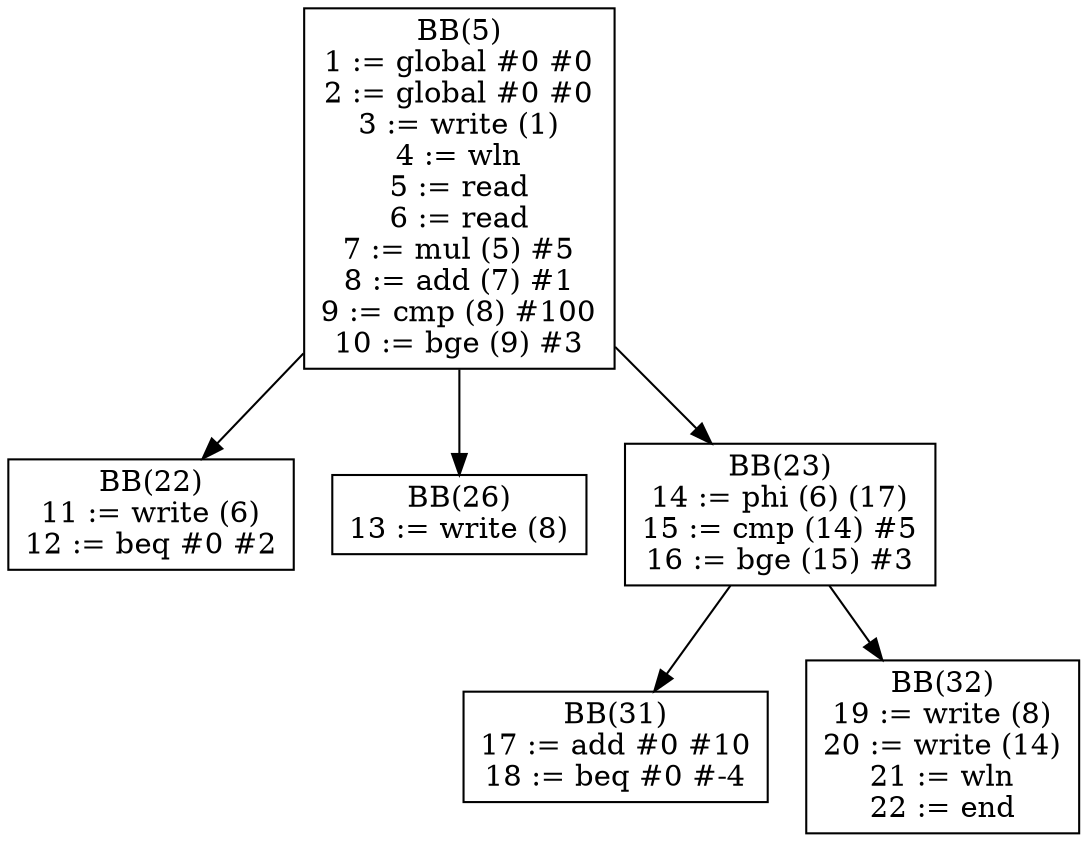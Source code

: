 digraph dom {
BB5[shape = box, label = "BB(5)\n" + "1 := global #0 #0\n" + "2 := global #0 #0\n" + "3 := write (1)\n" + "4 := wln\n" + "5 := read\n" + "6 := read\n" + "7 := mul (5) #5\n" + "8 := add (7) #1\n" + "9 := cmp (8) #100\n" + "10 := bge (9) #3\n"];
BB22[shape = box, label = "BB(22)\n" + "11 := write (6)\n" + "12 := beq #0 #2\n"];
BB26[shape = box, label = "BB(26)\n" + "13 := write (8)\n"];
BB23[shape = box, label = "BB(23)\n" + "14 := phi (6) (17)\n" + "15 := cmp (14) #5\n" + "16 := bge (15) #3\n"];
BB31[shape = box, label = "BB(31)\n" + "17 := add #0 #10\n" + "18 := beq #0 #-4\n"];
BB32[shape = box, label = "BB(32)\n" + "19 := write (8)\n" + "20 := write (14)\n" + "21 := wln\n" + "22 := end\n"];
BB5 -> BB22;
BB5 -> BB26;
BB5 -> BB23;
BB23 -> BB31;
BB23 -> BB32;
}
